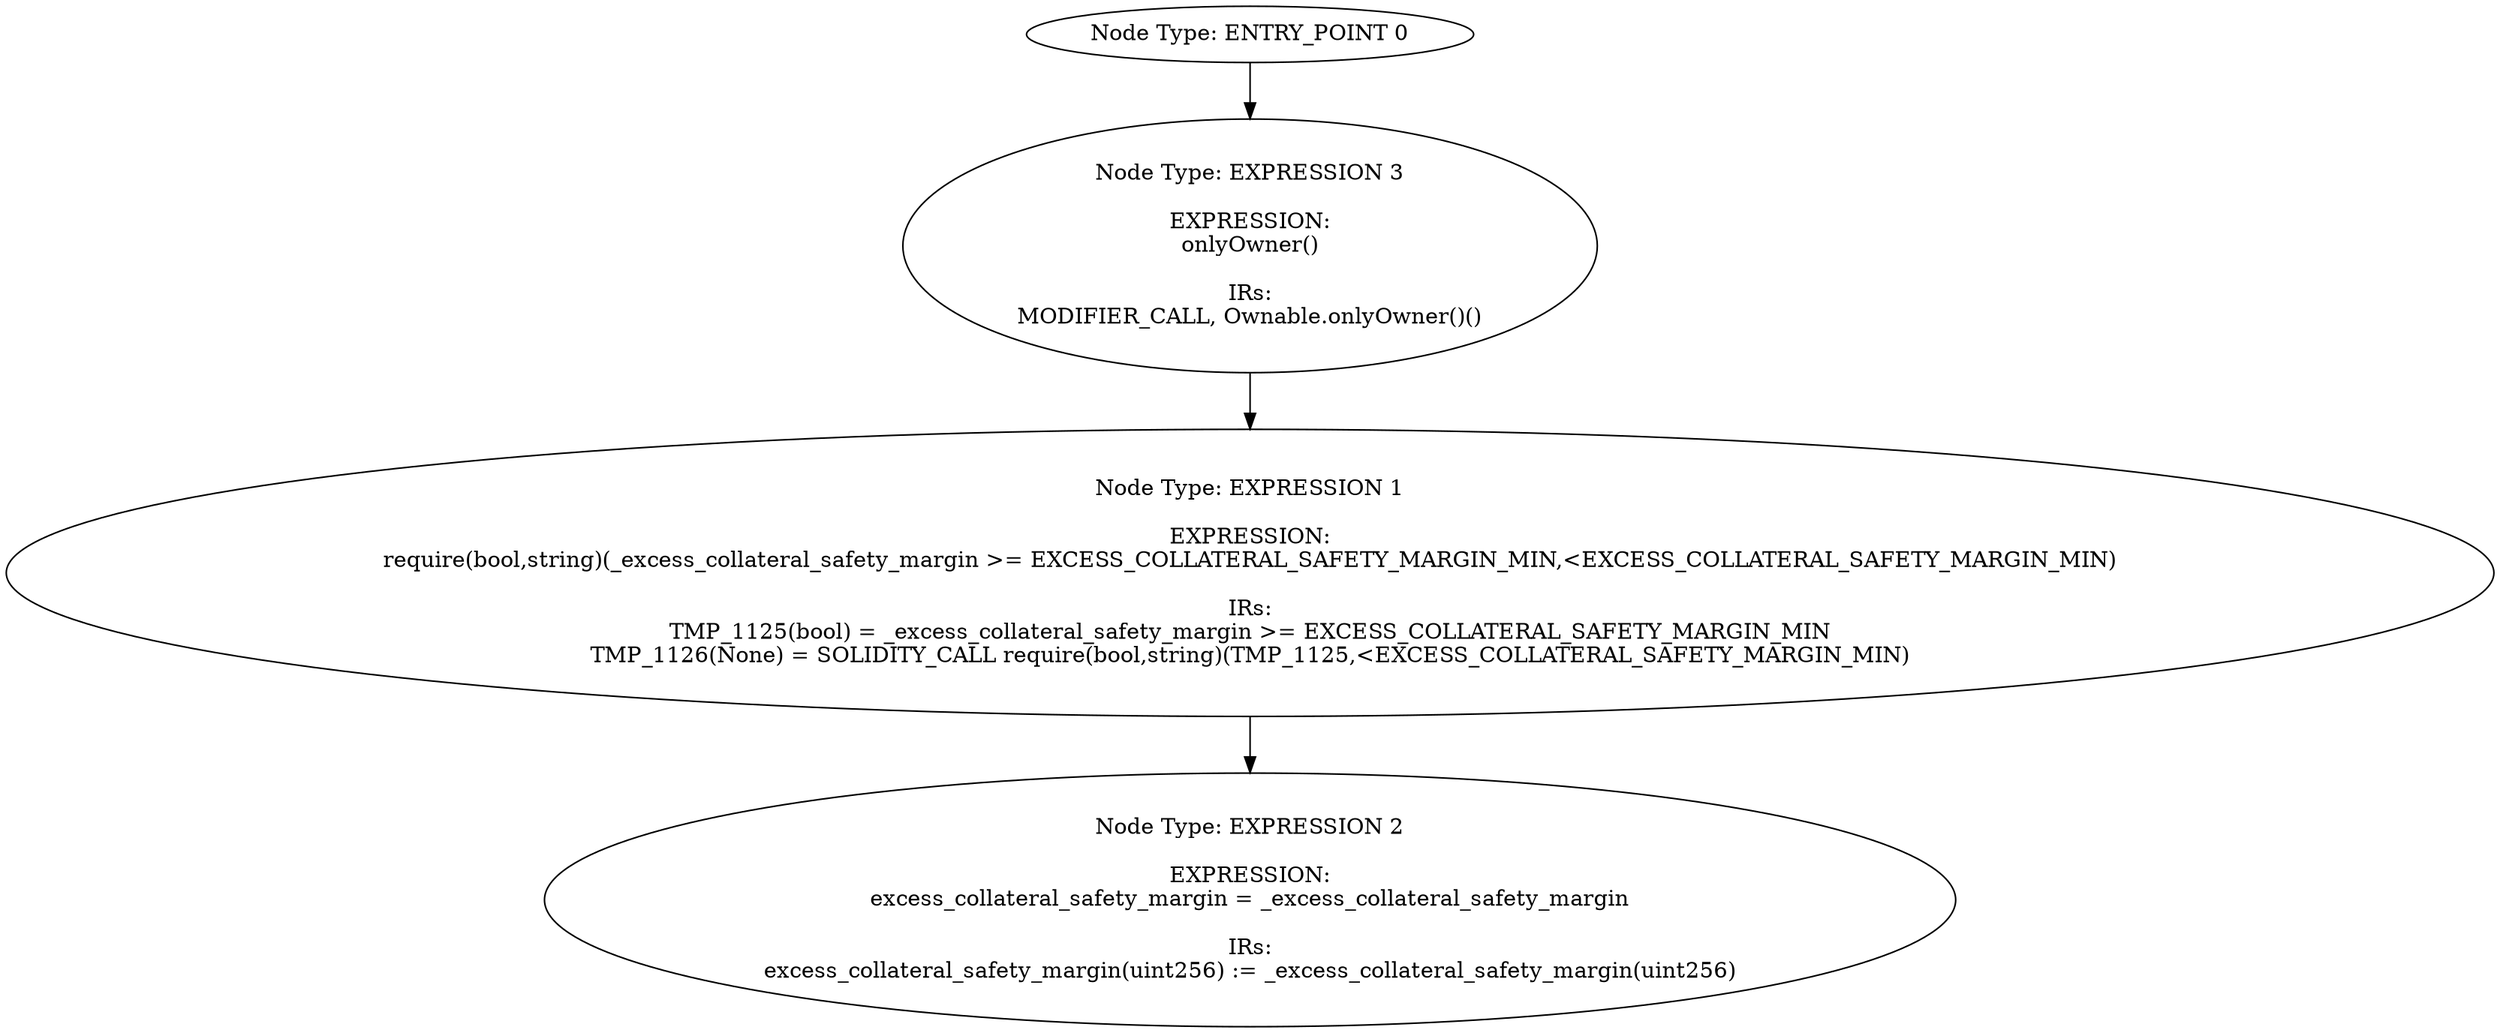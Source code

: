 digraph{
0[label="Node Type: ENTRY_POINT 0
"];
0->3;
1[label="Node Type: EXPRESSION 1

EXPRESSION:
require(bool,string)(_excess_collateral_safety_margin >= EXCESS_COLLATERAL_SAFETY_MARGIN_MIN,<EXCESS_COLLATERAL_SAFETY_MARGIN_MIN)

IRs:
TMP_1125(bool) = _excess_collateral_safety_margin >= EXCESS_COLLATERAL_SAFETY_MARGIN_MIN
TMP_1126(None) = SOLIDITY_CALL require(bool,string)(TMP_1125,<EXCESS_COLLATERAL_SAFETY_MARGIN_MIN)"];
1->2;
2[label="Node Type: EXPRESSION 2

EXPRESSION:
excess_collateral_safety_margin = _excess_collateral_safety_margin

IRs:
excess_collateral_safety_margin(uint256) := _excess_collateral_safety_margin(uint256)"];
3[label="Node Type: EXPRESSION 3

EXPRESSION:
onlyOwner()

IRs:
MODIFIER_CALL, Ownable.onlyOwner()()"];
3->1;
}
